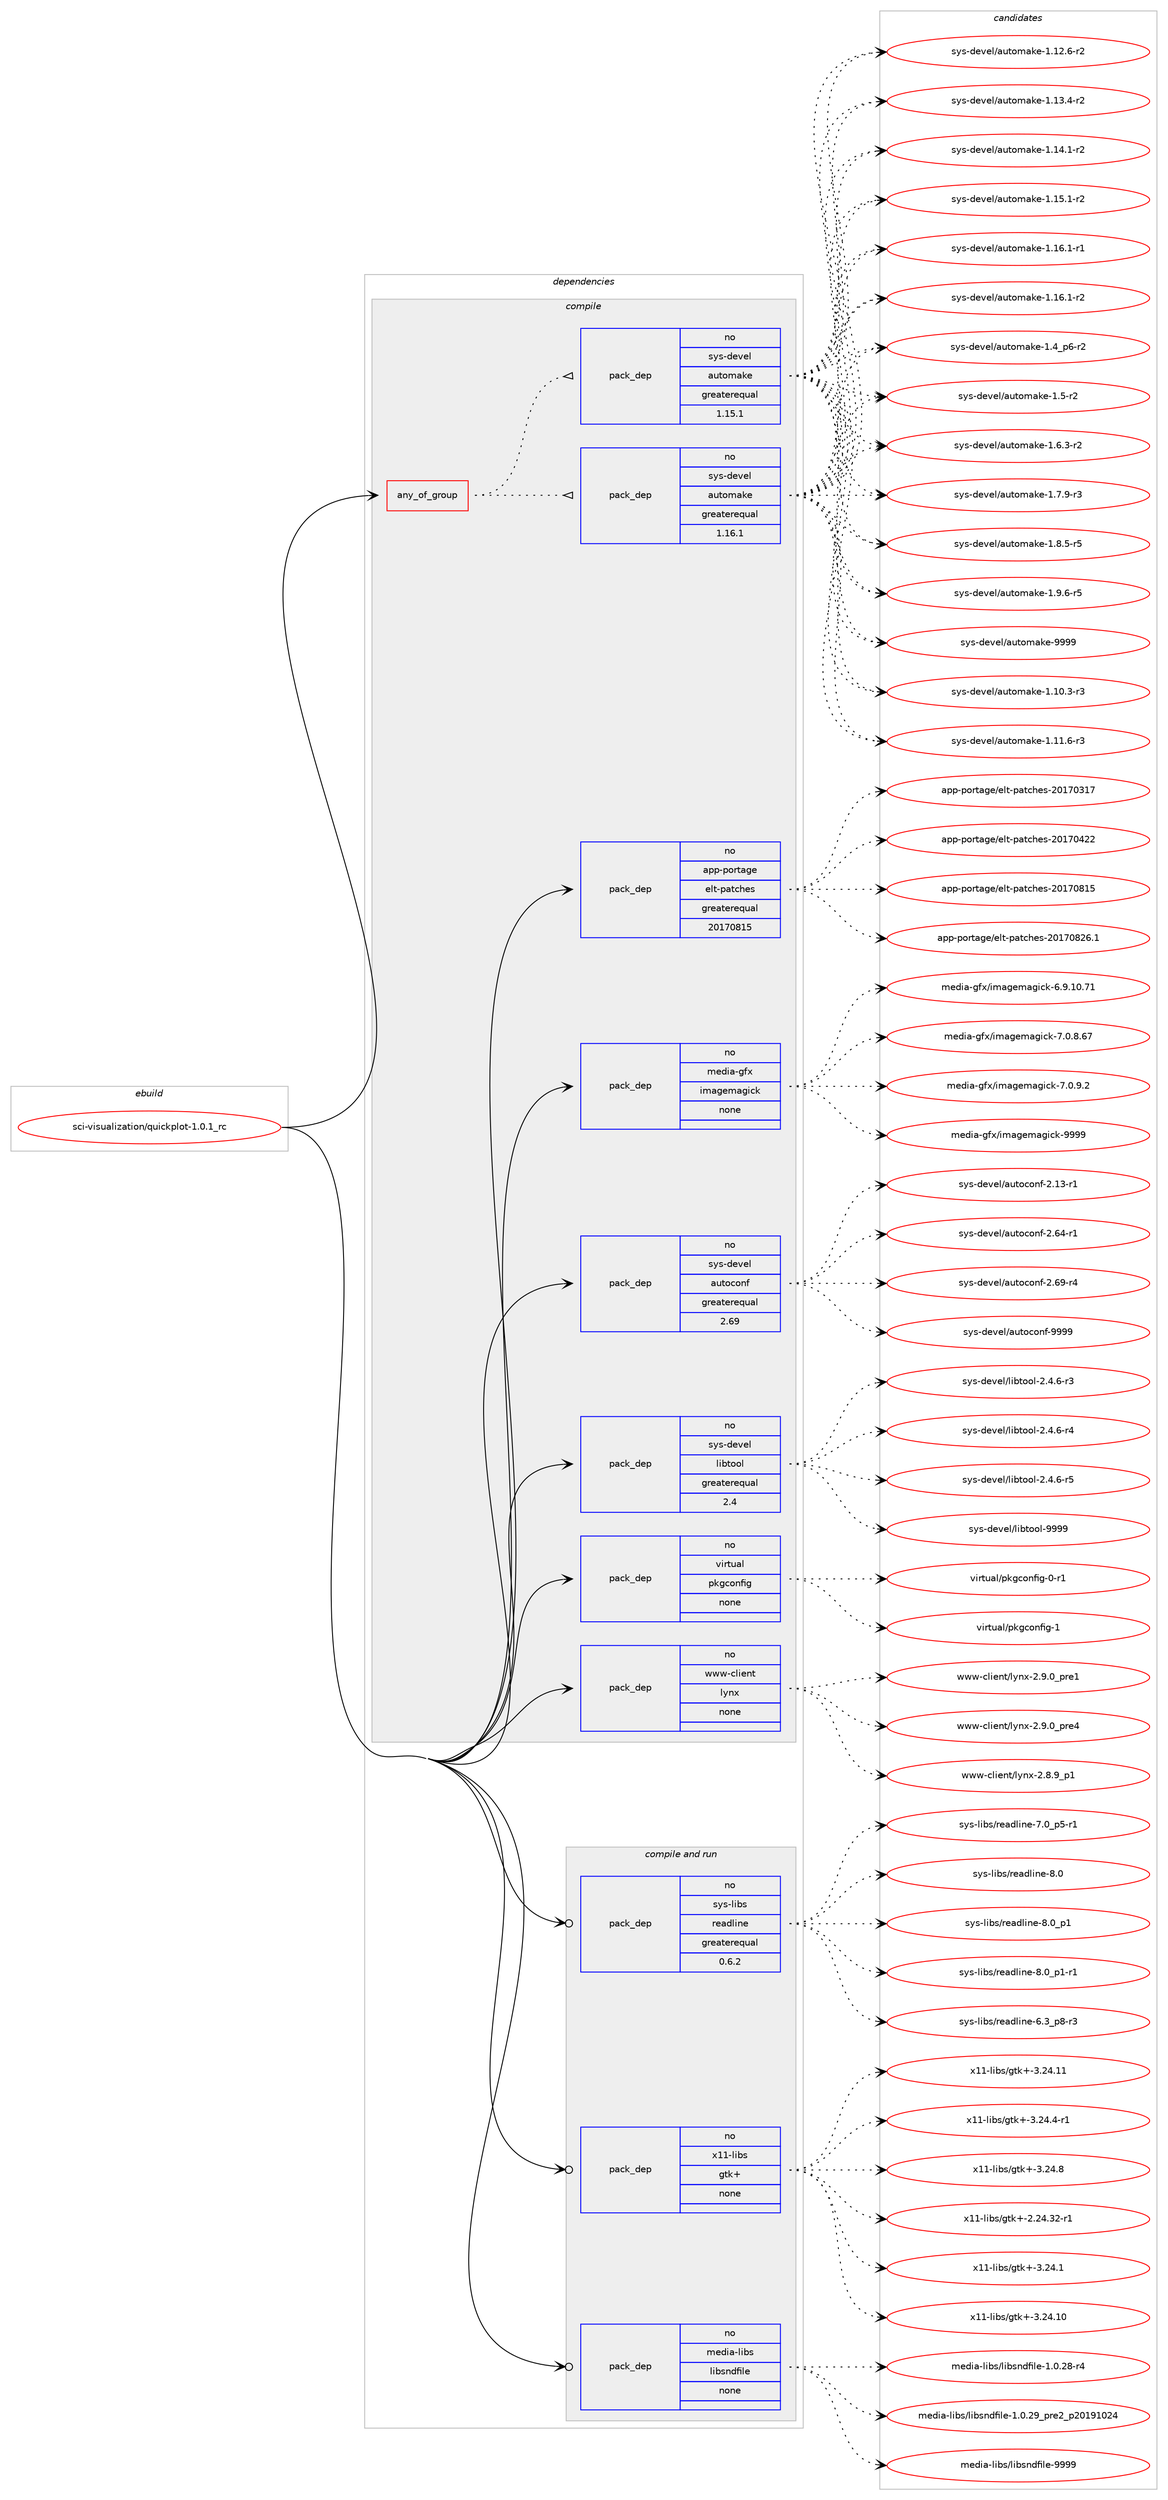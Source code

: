 digraph prolog {

# *************
# Graph options
# *************

newrank=true;
concentrate=true;
compound=true;
graph [rankdir=LR,fontname=Helvetica,fontsize=10,ranksep=1.5];#, ranksep=2.5, nodesep=0.2];
edge  [arrowhead=vee];
node  [fontname=Helvetica,fontsize=10];

# **********
# The ebuild
# **********

subgraph cluster_leftcol {
color=gray;
rank=same;
label=<<i>ebuild</i>>;
id [label="sci-visualization/quickplot-1.0.1_rc", color=red, width=4, href="../sci-visualization/quickplot-1.0.1_rc.svg"];
}

# ****************
# The dependencies
# ****************

subgraph cluster_midcol {
color=gray;
label=<<i>dependencies</i>>;
subgraph cluster_compile {
fillcolor="#eeeeee";
style=filled;
label=<<i>compile</i>>;
subgraph any14785 {
dependency865488 [label=<<TABLE BORDER="0" CELLBORDER="1" CELLSPACING="0" CELLPADDING="4"><TR><TD CELLPADDING="10">any_of_group</TD></TR></TABLE>>, shape=none, color=red];subgraph pack640005 {
dependency865489 [label=<<TABLE BORDER="0" CELLBORDER="1" CELLSPACING="0" CELLPADDING="4" WIDTH="220"><TR><TD ROWSPAN="6" CELLPADDING="30">pack_dep</TD></TR><TR><TD WIDTH="110">no</TD></TR><TR><TD>sys-devel</TD></TR><TR><TD>automake</TD></TR><TR><TD>greaterequal</TD></TR><TR><TD>1.16.1</TD></TR></TABLE>>, shape=none, color=blue];
}
dependency865488:e -> dependency865489:w [weight=20,style="dotted",arrowhead="oinv"];
subgraph pack640006 {
dependency865490 [label=<<TABLE BORDER="0" CELLBORDER="1" CELLSPACING="0" CELLPADDING="4" WIDTH="220"><TR><TD ROWSPAN="6" CELLPADDING="30">pack_dep</TD></TR><TR><TD WIDTH="110">no</TD></TR><TR><TD>sys-devel</TD></TR><TR><TD>automake</TD></TR><TR><TD>greaterequal</TD></TR><TR><TD>1.15.1</TD></TR></TABLE>>, shape=none, color=blue];
}
dependency865488:e -> dependency865490:w [weight=20,style="dotted",arrowhead="oinv"];
}
id:e -> dependency865488:w [weight=20,style="solid",arrowhead="vee"];
subgraph pack640007 {
dependency865491 [label=<<TABLE BORDER="0" CELLBORDER="1" CELLSPACING="0" CELLPADDING="4" WIDTH="220"><TR><TD ROWSPAN="6" CELLPADDING="30">pack_dep</TD></TR><TR><TD WIDTH="110">no</TD></TR><TR><TD>app-portage</TD></TR><TR><TD>elt-patches</TD></TR><TR><TD>greaterequal</TD></TR><TR><TD>20170815</TD></TR></TABLE>>, shape=none, color=blue];
}
id:e -> dependency865491:w [weight=20,style="solid",arrowhead="vee"];
subgraph pack640008 {
dependency865492 [label=<<TABLE BORDER="0" CELLBORDER="1" CELLSPACING="0" CELLPADDING="4" WIDTH="220"><TR><TD ROWSPAN="6" CELLPADDING="30">pack_dep</TD></TR><TR><TD WIDTH="110">no</TD></TR><TR><TD>media-gfx</TD></TR><TR><TD>imagemagick</TD></TR><TR><TD>none</TD></TR><TR><TD></TD></TR></TABLE>>, shape=none, color=blue];
}
id:e -> dependency865492:w [weight=20,style="solid",arrowhead="vee"];
subgraph pack640009 {
dependency865493 [label=<<TABLE BORDER="0" CELLBORDER="1" CELLSPACING="0" CELLPADDING="4" WIDTH="220"><TR><TD ROWSPAN="6" CELLPADDING="30">pack_dep</TD></TR><TR><TD WIDTH="110">no</TD></TR><TR><TD>sys-devel</TD></TR><TR><TD>autoconf</TD></TR><TR><TD>greaterequal</TD></TR><TR><TD>2.69</TD></TR></TABLE>>, shape=none, color=blue];
}
id:e -> dependency865493:w [weight=20,style="solid",arrowhead="vee"];
subgraph pack640010 {
dependency865494 [label=<<TABLE BORDER="0" CELLBORDER="1" CELLSPACING="0" CELLPADDING="4" WIDTH="220"><TR><TD ROWSPAN="6" CELLPADDING="30">pack_dep</TD></TR><TR><TD WIDTH="110">no</TD></TR><TR><TD>sys-devel</TD></TR><TR><TD>libtool</TD></TR><TR><TD>greaterequal</TD></TR><TR><TD>2.4</TD></TR></TABLE>>, shape=none, color=blue];
}
id:e -> dependency865494:w [weight=20,style="solid",arrowhead="vee"];
subgraph pack640011 {
dependency865495 [label=<<TABLE BORDER="0" CELLBORDER="1" CELLSPACING="0" CELLPADDING="4" WIDTH="220"><TR><TD ROWSPAN="6" CELLPADDING="30">pack_dep</TD></TR><TR><TD WIDTH="110">no</TD></TR><TR><TD>virtual</TD></TR><TR><TD>pkgconfig</TD></TR><TR><TD>none</TD></TR><TR><TD></TD></TR></TABLE>>, shape=none, color=blue];
}
id:e -> dependency865495:w [weight=20,style="solid",arrowhead="vee"];
subgraph pack640012 {
dependency865496 [label=<<TABLE BORDER="0" CELLBORDER="1" CELLSPACING="0" CELLPADDING="4" WIDTH="220"><TR><TD ROWSPAN="6" CELLPADDING="30">pack_dep</TD></TR><TR><TD WIDTH="110">no</TD></TR><TR><TD>www-client</TD></TR><TR><TD>lynx</TD></TR><TR><TD>none</TD></TR><TR><TD></TD></TR></TABLE>>, shape=none, color=blue];
}
id:e -> dependency865496:w [weight=20,style="solid",arrowhead="vee"];
}
subgraph cluster_compileandrun {
fillcolor="#eeeeee";
style=filled;
label=<<i>compile and run</i>>;
subgraph pack640013 {
dependency865497 [label=<<TABLE BORDER="0" CELLBORDER="1" CELLSPACING="0" CELLPADDING="4" WIDTH="220"><TR><TD ROWSPAN="6" CELLPADDING="30">pack_dep</TD></TR><TR><TD WIDTH="110">no</TD></TR><TR><TD>media-libs</TD></TR><TR><TD>libsndfile</TD></TR><TR><TD>none</TD></TR><TR><TD></TD></TR></TABLE>>, shape=none, color=blue];
}
id:e -> dependency865497:w [weight=20,style="solid",arrowhead="odotvee"];
subgraph pack640014 {
dependency865498 [label=<<TABLE BORDER="0" CELLBORDER="1" CELLSPACING="0" CELLPADDING="4" WIDTH="220"><TR><TD ROWSPAN="6" CELLPADDING="30">pack_dep</TD></TR><TR><TD WIDTH="110">no</TD></TR><TR><TD>sys-libs</TD></TR><TR><TD>readline</TD></TR><TR><TD>greaterequal</TD></TR><TR><TD>0.6.2</TD></TR></TABLE>>, shape=none, color=blue];
}
id:e -> dependency865498:w [weight=20,style="solid",arrowhead="odotvee"];
subgraph pack640015 {
dependency865499 [label=<<TABLE BORDER="0" CELLBORDER="1" CELLSPACING="0" CELLPADDING="4" WIDTH="220"><TR><TD ROWSPAN="6" CELLPADDING="30">pack_dep</TD></TR><TR><TD WIDTH="110">no</TD></TR><TR><TD>x11-libs</TD></TR><TR><TD>gtk+</TD></TR><TR><TD>none</TD></TR><TR><TD></TD></TR></TABLE>>, shape=none, color=blue];
}
id:e -> dependency865499:w [weight=20,style="solid",arrowhead="odotvee"];
}
subgraph cluster_run {
fillcolor="#eeeeee";
style=filled;
label=<<i>run</i>>;
}
}

# **************
# The candidates
# **************

subgraph cluster_choices {
rank=same;
color=gray;
label=<<i>candidates</i>>;

subgraph choice640005 {
color=black;
nodesep=1;
choice11512111545100101118101108479711711611110997107101454946494846514511451 [label="sys-devel/automake-1.10.3-r3", color=red, width=4,href="../sys-devel/automake-1.10.3-r3.svg"];
choice11512111545100101118101108479711711611110997107101454946494946544511451 [label="sys-devel/automake-1.11.6-r3", color=red, width=4,href="../sys-devel/automake-1.11.6-r3.svg"];
choice11512111545100101118101108479711711611110997107101454946495046544511450 [label="sys-devel/automake-1.12.6-r2", color=red, width=4,href="../sys-devel/automake-1.12.6-r2.svg"];
choice11512111545100101118101108479711711611110997107101454946495146524511450 [label="sys-devel/automake-1.13.4-r2", color=red, width=4,href="../sys-devel/automake-1.13.4-r2.svg"];
choice11512111545100101118101108479711711611110997107101454946495246494511450 [label="sys-devel/automake-1.14.1-r2", color=red, width=4,href="../sys-devel/automake-1.14.1-r2.svg"];
choice11512111545100101118101108479711711611110997107101454946495346494511450 [label="sys-devel/automake-1.15.1-r2", color=red, width=4,href="../sys-devel/automake-1.15.1-r2.svg"];
choice11512111545100101118101108479711711611110997107101454946495446494511449 [label="sys-devel/automake-1.16.1-r1", color=red, width=4,href="../sys-devel/automake-1.16.1-r1.svg"];
choice11512111545100101118101108479711711611110997107101454946495446494511450 [label="sys-devel/automake-1.16.1-r2", color=red, width=4,href="../sys-devel/automake-1.16.1-r2.svg"];
choice115121115451001011181011084797117116111109971071014549465295112544511450 [label="sys-devel/automake-1.4_p6-r2", color=red, width=4,href="../sys-devel/automake-1.4_p6-r2.svg"];
choice11512111545100101118101108479711711611110997107101454946534511450 [label="sys-devel/automake-1.5-r2", color=red, width=4,href="../sys-devel/automake-1.5-r2.svg"];
choice115121115451001011181011084797117116111109971071014549465446514511450 [label="sys-devel/automake-1.6.3-r2", color=red, width=4,href="../sys-devel/automake-1.6.3-r2.svg"];
choice115121115451001011181011084797117116111109971071014549465546574511451 [label="sys-devel/automake-1.7.9-r3", color=red, width=4,href="../sys-devel/automake-1.7.9-r3.svg"];
choice115121115451001011181011084797117116111109971071014549465646534511453 [label="sys-devel/automake-1.8.5-r5", color=red, width=4,href="../sys-devel/automake-1.8.5-r5.svg"];
choice115121115451001011181011084797117116111109971071014549465746544511453 [label="sys-devel/automake-1.9.6-r5", color=red, width=4,href="../sys-devel/automake-1.9.6-r5.svg"];
choice115121115451001011181011084797117116111109971071014557575757 [label="sys-devel/automake-9999", color=red, width=4,href="../sys-devel/automake-9999.svg"];
dependency865489:e -> choice11512111545100101118101108479711711611110997107101454946494846514511451:w [style=dotted,weight="100"];
dependency865489:e -> choice11512111545100101118101108479711711611110997107101454946494946544511451:w [style=dotted,weight="100"];
dependency865489:e -> choice11512111545100101118101108479711711611110997107101454946495046544511450:w [style=dotted,weight="100"];
dependency865489:e -> choice11512111545100101118101108479711711611110997107101454946495146524511450:w [style=dotted,weight="100"];
dependency865489:e -> choice11512111545100101118101108479711711611110997107101454946495246494511450:w [style=dotted,weight="100"];
dependency865489:e -> choice11512111545100101118101108479711711611110997107101454946495346494511450:w [style=dotted,weight="100"];
dependency865489:e -> choice11512111545100101118101108479711711611110997107101454946495446494511449:w [style=dotted,weight="100"];
dependency865489:e -> choice11512111545100101118101108479711711611110997107101454946495446494511450:w [style=dotted,weight="100"];
dependency865489:e -> choice115121115451001011181011084797117116111109971071014549465295112544511450:w [style=dotted,weight="100"];
dependency865489:e -> choice11512111545100101118101108479711711611110997107101454946534511450:w [style=dotted,weight="100"];
dependency865489:e -> choice115121115451001011181011084797117116111109971071014549465446514511450:w [style=dotted,weight="100"];
dependency865489:e -> choice115121115451001011181011084797117116111109971071014549465546574511451:w [style=dotted,weight="100"];
dependency865489:e -> choice115121115451001011181011084797117116111109971071014549465646534511453:w [style=dotted,weight="100"];
dependency865489:e -> choice115121115451001011181011084797117116111109971071014549465746544511453:w [style=dotted,weight="100"];
dependency865489:e -> choice115121115451001011181011084797117116111109971071014557575757:w [style=dotted,weight="100"];
}
subgraph choice640006 {
color=black;
nodesep=1;
choice11512111545100101118101108479711711611110997107101454946494846514511451 [label="sys-devel/automake-1.10.3-r3", color=red, width=4,href="../sys-devel/automake-1.10.3-r3.svg"];
choice11512111545100101118101108479711711611110997107101454946494946544511451 [label="sys-devel/automake-1.11.6-r3", color=red, width=4,href="../sys-devel/automake-1.11.6-r3.svg"];
choice11512111545100101118101108479711711611110997107101454946495046544511450 [label="sys-devel/automake-1.12.6-r2", color=red, width=4,href="../sys-devel/automake-1.12.6-r2.svg"];
choice11512111545100101118101108479711711611110997107101454946495146524511450 [label="sys-devel/automake-1.13.4-r2", color=red, width=4,href="../sys-devel/automake-1.13.4-r2.svg"];
choice11512111545100101118101108479711711611110997107101454946495246494511450 [label="sys-devel/automake-1.14.1-r2", color=red, width=4,href="../sys-devel/automake-1.14.1-r2.svg"];
choice11512111545100101118101108479711711611110997107101454946495346494511450 [label="sys-devel/automake-1.15.1-r2", color=red, width=4,href="../sys-devel/automake-1.15.1-r2.svg"];
choice11512111545100101118101108479711711611110997107101454946495446494511449 [label="sys-devel/automake-1.16.1-r1", color=red, width=4,href="../sys-devel/automake-1.16.1-r1.svg"];
choice11512111545100101118101108479711711611110997107101454946495446494511450 [label="sys-devel/automake-1.16.1-r2", color=red, width=4,href="../sys-devel/automake-1.16.1-r2.svg"];
choice115121115451001011181011084797117116111109971071014549465295112544511450 [label="sys-devel/automake-1.4_p6-r2", color=red, width=4,href="../sys-devel/automake-1.4_p6-r2.svg"];
choice11512111545100101118101108479711711611110997107101454946534511450 [label="sys-devel/automake-1.5-r2", color=red, width=4,href="../sys-devel/automake-1.5-r2.svg"];
choice115121115451001011181011084797117116111109971071014549465446514511450 [label="sys-devel/automake-1.6.3-r2", color=red, width=4,href="../sys-devel/automake-1.6.3-r2.svg"];
choice115121115451001011181011084797117116111109971071014549465546574511451 [label="sys-devel/automake-1.7.9-r3", color=red, width=4,href="../sys-devel/automake-1.7.9-r3.svg"];
choice115121115451001011181011084797117116111109971071014549465646534511453 [label="sys-devel/automake-1.8.5-r5", color=red, width=4,href="../sys-devel/automake-1.8.5-r5.svg"];
choice115121115451001011181011084797117116111109971071014549465746544511453 [label="sys-devel/automake-1.9.6-r5", color=red, width=4,href="../sys-devel/automake-1.9.6-r5.svg"];
choice115121115451001011181011084797117116111109971071014557575757 [label="sys-devel/automake-9999", color=red, width=4,href="../sys-devel/automake-9999.svg"];
dependency865490:e -> choice11512111545100101118101108479711711611110997107101454946494846514511451:w [style=dotted,weight="100"];
dependency865490:e -> choice11512111545100101118101108479711711611110997107101454946494946544511451:w [style=dotted,weight="100"];
dependency865490:e -> choice11512111545100101118101108479711711611110997107101454946495046544511450:w [style=dotted,weight="100"];
dependency865490:e -> choice11512111545100101118101108479711711611110997107101454946495146524511450:w [style=dotted,weight="100"];
dependency865490:e -> choice11512111545100101118101108479711711611110997107101454946495246494511450:w [style=dotted,weight="100"];
dependency865490:e -> choice11512111545100101118101108479711711611110997107101454946495346494511450:w [style=dotted,weight="100"];
dependency865490:e -> choice11512111545100101118101108479711711611110997107101454946495446494511449:w [style=dotted,weight="100"];
dependency865490:e -> choice11512111545100101118101108479711711611110997107101454946495446494511450:w [style=dotted,weight="100"];
dependency865490:e -> choice115121115451001011181011084797117116111109971071014549465295112544511450:w [style=dotted,weight="100"];
dependency865490:e -> choice11512111545100101118101108479711711611110997107101454946534511450:w [style=dotted,weight="100"];
dependency865490:e -> choice115121115451001011181011084797117116111109971071014549465446514511450:w [style=dotted,weight="100"];
dependency865490:e -> choice115121115451001011181011084797117116111109971071014549465546574511451:w [style=dotted,weight="100"];
dependency865490:e -> choice115121115451001011181011084797117116111109971071014549465646534511453:w [style=dotted,weight="100"];
dependency865490:e -> choice115121115451001011181011084797117116111109971071014549465746544511453:w [style=dotted,weight="100"];
dependency865490:e -> choice115121115451001011181011084797117116111109971071014557575757:w [style=dotted,weight="100"];
}
subgraph choice640007 {
color=black;
nodesep=1;
choice97112112451121111141169710310147101108116451129711699104101115455048495548514955 [label="app-portage/elt-patches-20170317", color=red, width=4,href="../app-portage/elt-patches-20170317.svg"];
choice97112112451121111141169710310147101108116451129711699104101115455048495548525050 [label="app-portage/elt-patches-20170422", color=red, width=4,href="../app-portage/elt-patches-20170422.svg"];
choice97112112451121111141169710310147101108116451129711699104101115455048495548564953 [label="app-portage/elt-patches-20170815", color=red, width=4,href="../app-portage/elt-patches-20170815.svg"];
choice971121124511211111411697103101471011081164511297116991041011154550484955485650544649 [label="app-portage/elt-patches-20170826.1", color=red, width=4,href="../app-portage/elt-patches-20170826.1.svg"];
dependency865491:e -> choice97112112451121111141169710310147101108116451129711699104101115455048495548514955:w [style=dotted,weight="100"];
dependency865491:e -> choice97112112451121111141169710310147101108116451129711699104101115455048495548525050:w [style=dotted,weight="100"];
dependency865491:e -> choice97112112451121111141169710310147101108116451129711699104101115455048495548564953:w [style=dotted,weight="100"];
dependency865491:e -> choice971121124511211111411697103101471011081164511297116991041011154550484955485650544649:w [style=dotted,weight="100"];
}
subgraph choice640008 {
color=black;
nodesep=1;
choice10910110010597451031021204710510997103101109971031059910745544657464948465549 [label="media-gfx/imagemagick-6.9.10.71", color=red, width=4,href="../media-gfx/imagemagick-6.9.10.71.svg"];
choice109101100105974510310212047105109971031011099710310599107455546484656465455 [label="media-gfx/imagemagick-7.0.8.67", color=red, width=4,href="../media-gfx/imagemagick-7.0.8.67.svg"];
choice1091011001059745103102120471051099710310110997103105991074555464846574650 [label="media-gfx/imagemagick-7.0.9.2", color=red, width=4,href="../media-gfx/imagemagick-7.0.9.2.svg"];
choice1091011001059745103102120471051099710310110997103105991074557575757 [label="media-gfx/imagemagick-9999", color=red, width=4,href="../media-gfx/imagemagick-9999.svg"];
dependency865492:e -> choice10910110010597451031021204710510997103101109971031059910745544657464948465549:w [style=dotted,weight="100"];
dependency865492:e -> choice109101100105974510310212047105109971031011099710310599107455546484656465455:w [style=dotted,weight="100"];
dependency865492:e -> choice1091011001059745103102120471051099710310110997103105991074555464846574650:w [style=dotted,weight="100"];
dependency865492:e -> choice1091011001059745103102120471051099710310110997103105991074557575757:w [style=dotted,weight="100"];
}
subgraph choice640009 {
color=black;
nodesep=1;
choice1151211154510010111810110847971171161119911111010245504649514511449 [label="sys-devel/autoconf-2.13-r1", color=red, width=4,href="../sys-devel/autoconf-2.13-r1.svg"];
choice1151211154510010111810110847971171161119911111010245504654524511449 [label="sys-devel/autoconf-2.64-r1", color=red, width=4,href="../sys-devel/autoconf-2.64-r1.svg"];
choice1151211154510010111810110847971171161119911111010245504654574511452 [label="sys-devel/autoconf-2.69-r4", color=red, width=4,href="../sys-devel/autoconf-2.69-r4.svg"];
choice115121115451001011181011084797117116111991111101024557575757 [label="sys-devel/autoconf-9999", color=red, width=4,href="../sys-devel/autoconf-9999.svg"];
dependency865493:e -> choice1151211154510010111810110847971171161119911111010245504649514511449:w [style=dotted,weight="100"];
dependency865493:e -> choice1151211154510010111810110847971171161119911111010245504654524511449:w [style=dotted,weight="100"];
dependency865493:e -> choice1151211154510010111810110847971171161119911111010245504654574511452:w [style=dotted,weight="100"];
dependency865493:e -> choice115121115451001011181011084797117116111991111101024557575757:w [style=dotted,weight="100"];
}
subgraph choice640010 {
color=black;
nodesep=1;
choice1151211154510010111810110847108105981161111111084550465246544511451 [label="sys-devel/libtool-2.4.6-r3", color=red, width=4,href="../sys-devel/libtool-2.4.6-r3.svg"];
choice1151211154510010111810110847108105981161111111084550465246544511452 [label="sys-devel/libtool-2.4.6-r4", color=red, width=4,href="../sys-devel/libtool-2.4.6-r4.svg"];
choice1151211154510010111810110847108105981161111111084550465246544511453 [label="sys-devel/libtool-2.4.6-r5", color=red, width=4,href="../sys-devel/libtool-2.4.6-r5.svg"];
choice1151211154510010111810110847108105981161111111084557575757 [label="sys-devel/libtool-9999", color=red, width=4,href="../sys-devel/libtool-9999.svg"];
dependency865494:e -> choice1151211154510010111810110847108105981161111111084550465246544511451:w [style=dotted,weight="100"];
dependency865494:e -> choice1151211154510010111810110847108105981161111111084550465246544511452:w [style=dotted,weight="100"];
dependency865494:e -> choice1151211154510010111810110847108105981161111111084550465246544511453:w [style=dotted,weight="100"];
dependency865494:e -> choice1151211154510010111810110847108105981161111111084557575757:w [style=dotted,weight="100"];
}
subgraph choice640011 {
color=black;
nodesep=1;
choice11810511411611797108471121071039911111010210510345484511449 [label="virtual/pkgconfig-0-r1", color=red, width=4,href="../virtual/pkgconfig-0-r1.svg"];
choice1181051141161179710847112107103991111101021051034549 [label="virtual/pkgconfig-1", color=red, width=4,href="../virtual/pkgconfig-1.svg"];
dependency865495:e -> choice11810511411611797108471121071039911111010210510345484511449:w [style=dotted,weight="100"];
dependency865495:e -> choice1181051141161179710847112107103991111101021051034549:w [style=dotted,weight="100"];
}
subgraph choice640012 {
color=black;
nodesep=1;
choice1191191194599108105101110116471081211101204550465646579511249 [label="www-client/lynx-2.8.9_p1", color=red, width=4,href="../www-client/lynx-2.8.9_p1.svg"];
choice1191191194599108105101110116471081211101204550465746489511211410149 [label="www-client/lynx-2.9.0_pre1", color=red, width=4,href="../www-client/lynx-2.9.0_pre1.svg"];
choice1191191194599108105101110116471081211101204550465746489511211410152 [label="www-client/lynx-2.9.0_pre4", color=red, width=4,href="../www-client/lynx-2.9.0_pre4.svg"];
dependency865496:e -> choice1191191194599108105101110116471081211101204550465646579511249:w [style=dotted,weight="100"];
dependency865496:e -> choice1191191194599108105101110116471081211101204550465746489511211410149:w [style=dotted,weight="100"];
dependency865496:e -> choice1191191194599108105101110116471081211101204550465746489511211410152:w [style=dotted,weight="100"];
}
subgraph choice640013 {
color=black;
nodesep=1;
choice1091011001059745108105981154710810598115110100102105108101454946484650564511452 [label="media-libs/libsndfile-1.0.28-r4", color=red, width=4,href="../media-libs/libsndfile-1.0.28-r4.svg"];
choice1091011001059745108105981154710810598115110100102105108101454946484650579511211410150951125048495749485052 [label="media-libs/libsndfile-1.0.29_pre2_p20191024", color=red, width=4,href="../media-libs/libsndfile-1.0.29_pre2_p20191024.svg"];
choice10910110010597451081059811547108105981151101001021051081014557575757 [label="media-libs/libsndfile-9999", color=red, width=4,href="../media-libs/libsndfile-9999.svg"];
dependency865497:e -> choice1091011001059745108105981154710810598115110100102105108101454946484650564511452:w [style=dotted,weight="100"];
dependency865497:e -> choice1091011001059745108105981154710810598115110100102105108101454946484650579511211410150951125048495749485052:w [style=dotted,weight="100"];
dependency865497:e -> choice10910110010597451081059811547108105981151101001021051081014557575757:w [style=dotted,weight="100"];
}
subgraph choice640014 {
color=black;
nodesep=1;
choice115121115451081059811547114101971001081051101014554465195112564511451 [label="sys-libs/readline-6.3_p8-r3", color=red, width=4,href="../sys-libs/readline-6.3_p8-r3.svg"];
choice115121115451081059811547114101971001081051101014555464895112534511449 [label="sys-libs/readline-7.0_p5-r1", color=red, width=4,href="../sys-libs/readline-7.0_p5-r1.svg"];
choice1151211154510810598115471141019710010810511010145564648 [label="sys-libs/readline-8.0", color=red, width=4,href="../sys-libs/readline-8.0.svg"];
choice11512111545108105981154711410197100108105110101455646489511249 [label="sys-libs/readline-8.0_p1", color=red, width=4,href="../sys-libs/readline-8.0_p1.svg"];
choice115121115451081059811547114101971001081051101014556464895112494511449 [label="sys-libs/readline-8.0_p1-r1", color=red, width=4,href="../sys-libs/readline-8.0_p1-r1.svg"];
dependency865498:e -> choice115121115451081059811547114101971001081051101014554465195112564511451:w [style=dotted,weight="100"];
dependency865498:e -> choice115121115451081059811547114101971001081051101014555464895112534511449:w [style=dotted,weight="100"];
dependency865498:e -> choice1151211154510810598115471141019710010810511010145564648:w [style=dotted,weight="100"];
dependency865498:e -> choice11512111545108105981154711410197100108105110101455646489511249:w [style=dotted,weight="100"];
dependency865498:e -> choice115121115451081059811547114101971001081051101014556464895112494511449:w [style=dotted,weight="100"];
}
subgraph choice640015 {
color=black;
nodesep=1;
choice12049494510810598115471031161074345504650524651504511449 [label="x11-libs/gtk+-2.24.32-r1", color=red, width=4,href="../x11-libs/gtk+-2.24.32-r1.svg"];
choice12049494510810598115471031161074345514650524649 [label="x11-libs/gtk+-3.24.1", color=red, width=4,href="../x11-libs/gtk+-3.24.1.svg"];
choice1204949451081059811547103116107434551465052464948 [label="x11-libs/gtk+-3.24.10", color=red, width=4,href="../x11-libs/gtk+-3.24.10.svg"];
choice1204949451081059811547103116107434551465052464949 [label="x11-libs/gtk+-3.24.11", color=red, width=4,href="../x11-libs/gtk+-3.24.11.svg"];
choice120494945108105981154710311610743455146505246524511449 [label="x11-libs/gtk+-3.24.4-r1", color=red, width=4,href="../x11-libs/gtk+-3.24.4-r1.svg"];
choice12049494510810598115471031161074345514650524656 [label="x11-libs/gtk+-3.24.8", color=red, width=4,href="../x11-libs/gtk+-3.24.8.svg"];
dependency865499:e -> choice12049494510810598115471031161074345504650524651504511449:w [style=dotted,weight="100"];
dependency865499:e -> choice12049494510810598115471031161074345514650524649:w [style=dotted,weight="100"];
dependency865499:e -> choice1204949451081059811547103116107434551465052464948:w [style=dotted,weight="100"];
dependency865499:e -> choice1204949451081059811547103116107434551465052464949:w [style=dotted,weight="100"];
dependency865499:e -> choice120494945108105981154710311610743455146505246524511449:w [style=dotted,weight="100"];
dependency865499:e -> choice12049494510810598115471031161074345514650524656:w [style=dotted,weight="100"];
}
}

}
